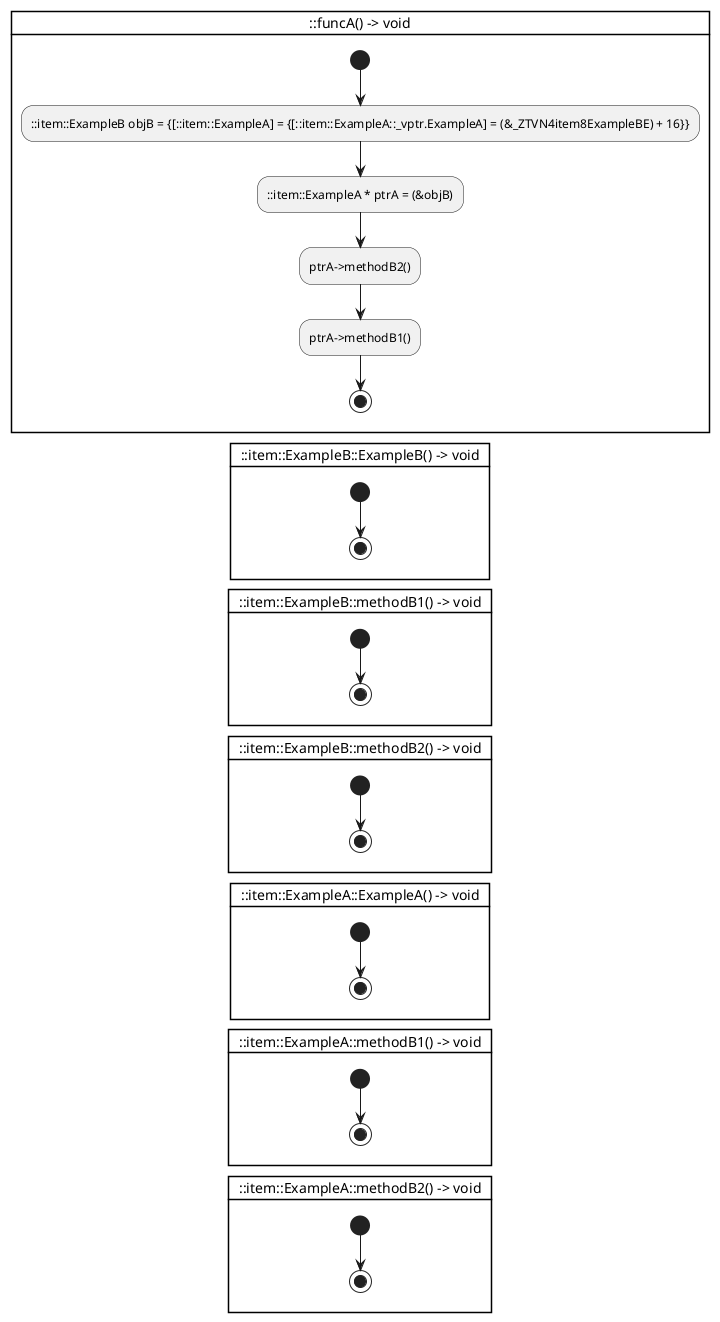 @startuml

card "::funcA() -> void" {
    start
    :::item::ExampleB objB = {[::item::ExampleA] = {[::item::ExampleA::_vptr.ExampleA] = (&_ZTVN4item8ExampleBE) + 16}};
    :::item::ExampleA * ptrA = (&objB);
    :ptrA->methodB2();
    :ptrA->methodB1();
    stop
}

card "::item::ExampleB::ExampleB() -> void" {
    start
    stop
}

card "::item::ExampleB::methodB1() -> void" {
    start
    stop
}

card "::item::ExampleB::methodB2() -> void" {
    start
    stop
}

card "::item::ExampleA::ExampleA() -> void" {
    start
    stop
}

card "::item::ExampleA::methodB1() -> void" {
    start
    stop
}

card "::item::ExampleA::methodB2() -> void" {
    start
    stop
}


@enduml
